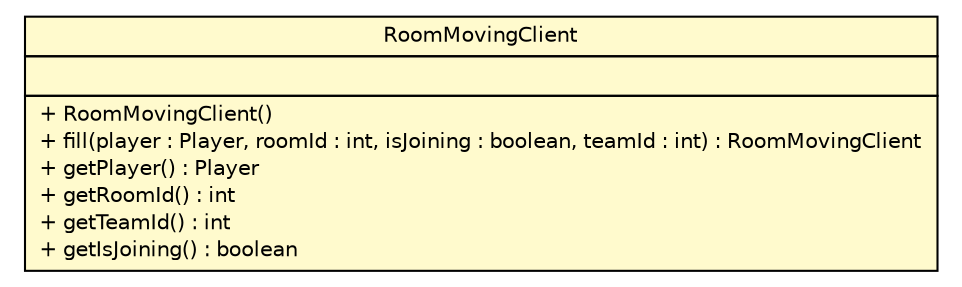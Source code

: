 #!/usr/local/bin/dot
#
# Class diagram 
# Generated by UMLGraph version R5_6 (http://www.umlgraph.org/)
#

digraph G {
	edge [fontname="Helvetica",fontsize=10,labelfontname="Helvetica",labelfontsize=10];
	node [fontname="Helvetica",fontsize=10,shape=plaintext];
	nodesep=0.25;
	ranksep=0.5;
	// Common.RoomMovingClient
	c2363 [label=<<table title="Common.RoomMovingClient" border="0" cellborder="1" cellspacing="0" cellpadding="2" port="p" bgcolor="lemonChiffon" href="./RoomMovingClient.html">
		<tr><td><table border="0" cellspacing="0" cellpadding="1">
<tr><td align="center" balign="center"> RoomMovingClient </td></tr>
		</table></td></tr>
		<tr><td><table border="0" cellspacing="0" cellpadding="1">
<tr><td align="left" balign="left">  </td></tr>
		</table></td></tr>
		<tr><td><table border="0" cellspacing="0" cellpadding="1">
<tr><td align="left" balign="left"> + RoomMovingClient() </td></tr>
<tr><td align="left" balign="left"> + fill(player : Player, roomId : int, isJoining : boolean, teamId : int) : RoomMovingClient </td></tr>
<tr><td align="left" balign="left"> + getPlayer() : Player </td></tr>
<tr><td align="left" balign="left"> + getRoomId() : int </td></tr>
<tr><td align="left" balign="left"> + getTeamId() : int </td></tr>
<tr><td align="left" balign="left"> + getIsJoining() : boolean </td></tr>
		</table></td></tr>
		</table>>, URL="./RoomMovingClient.html", fontname="Helvetica", fontcolor="black", fontsize=10.0];
}

